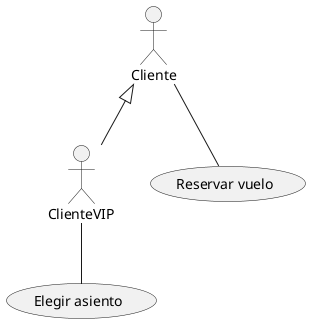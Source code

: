 @startuml
'https://plantuml.com/sequence-diagram
actor :Cliente:
actor :ClienteVIP: as VIP


:Cliente: <|-- VIP
:Cliente: -- (Reservar vuelo)
VIP -- (Elegir asiento)
@enduml
